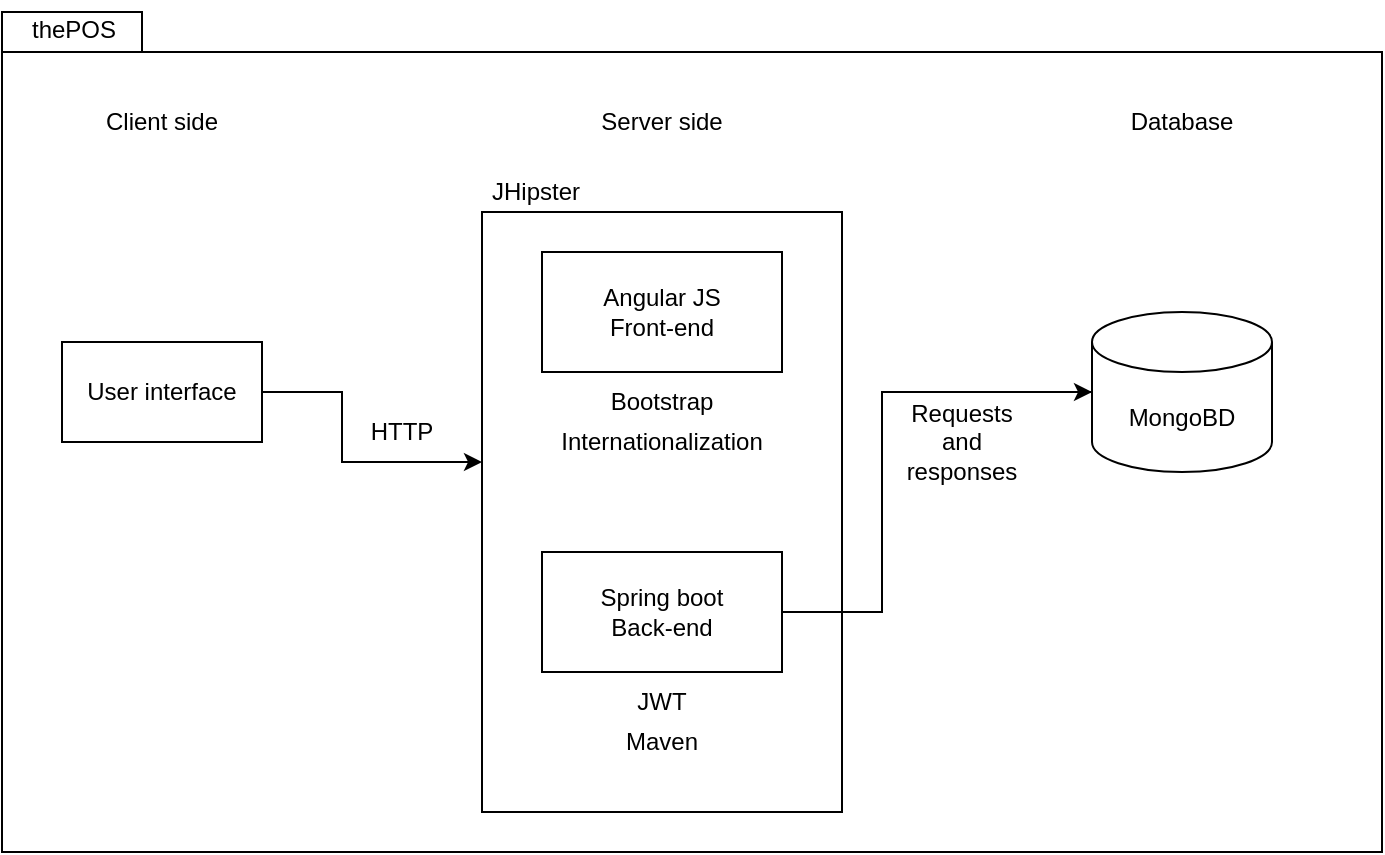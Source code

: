 <mxfile>
    <diagram name="Page-1" id="c4acf3e9-155e-7222-9cf6-157b1a14988f">
        <mxGraphModel dx="776" dy="566" grid="1" gridSize="10" guides="1" tooltips="1" connect="1" arrows="1" fold="1" page="1" pageScale="1" pageWidth="850" pageHeight="1100" background="none" math="0" shadow="0">
            <root>
                <mxCell id="0"/>
                <mxCell id="1" parent="0"/>
                <mxCell id="lgAIDfnBKUFEElDfHjq0-1" value="" style="shape=folder;fontStyle=1;spacingTop=10;tabWidth=70;tabHeight=20;tabPosition=left;html=1;" parent="1" vertex="1">
                    <mxGeometry x="40" y="30" width="690" height="420" as="geometry"/>
                </mxCell>
                <mxCell id="lgAIDfnBKUFEElDfHjq0-18" style="edgeStyle=orthogonalEdgeStyle;rounded=0;orthogonalLoop=1;jettySize=auto;html=1;exitX=0;exitY=0.5;exitDx=0;exitDy=0;exitPerimeter=0;entryX=1;entryY=0.5;entryDx=0;entryDy=0;" parent="1" source="lgAIDfnBKUFEElDfHjq0-3" target="lgAIDfnBKUFEElDfHjq0-14" edge="1">
                    <mxGeometry relative="1" as="geometry">
                        <Array as="points">
                            <mxPoint x="480" y="220"/>
                            <mxPoint x="480" y="330"/>
                        </Array>
                    </mxGeometry>
                </mxCell>
                <mxCell id="lgAIDfnBKUFEElDfHjq0-3" value="MongoBD" style="shape=cylinder3;whiteSpace=wrap;html=1;boundedLbl=1;backgroundOutline=1;size=15;" parent="1" vertex="1">
                    <mxGeometry x="585" y="180" width="90" height="80" as="geometry"/>
                </mxCell>
                <mxCell id="lgAIDfnBKUFEElDfHjq0-4" value="Database" style="text;html=1;strokeColor=none;fillColor=none;align=center;verticalAlign=middle;whiteSpace=wrap;rounded=0;" parent="1" vertex="1">
                    <mxGeometry x="600" y="70" width="60" height="30" as="geometry"/>
                </mxCell>
                <mxCell id="lgAIDfnBKUFEElDfHjq0-5" value="Client side" style="text;html=1;strokeColor=none;fillColor=none;align=center;verticalAlign=middle;whiteSpace=wrap;rounded=0;" parent="1" vertex="1">
                    <mxGeometry x="90" y="70" width="60" height="30" as="geometry"/>
                </mxCell>
                <mxCell id="lgAIDfnBKUFEElDfHjq0-6" value="Server side" style="text;html=1;strokeColor=none;fillColor=none;align=center;verticalAlign=middle;whiteSpace=wrap;rounded=0;" parent="1" vertex="1">
                    <mxGeometry x="330" y="70" width="80" height="30" as="geometry"/>
                </mxCell>
                <mxCell id="lgAIDfnBKUFEElDfHjq0-19" style="edgeStyle=orthogonalEdgeStyle;rounded=0;orthogonalLoop=1;jettySize=auto;html=1;" parent="1" source="lgAIDfnBKUFEElDfHjq0-7" target="lgAIDfnBKUFEElDfHjq0-12" edge="1">
                    <mxGeometry relative="1" as="geometry">
                        <Array as="points">
                            <mxPoint x="210" y="220"/>
                            <mxPoint x="210" y="255"/>
                        </Array>
                    </mxGeometry>
                </mxCell>
                <mxCell id="lgAIDfnBKUFEElDfHjq0-7" value="User interface" style="rounded=0;whiteSpace=wrap;html=1;" parent="1" vertex="1">
                    <mxGeometry x="70" y="195" width="100" height="50" as="geometry"/>
                </mxCell>
                <mxCell id="lgAIDfnBKUFEElDfHjq0-10" value="thePOS" style="text;html=1;strokeColor=none;fillColor=none;align=center;verticalAlign=middle;whiteSpace=wrap;rounded=0;" parent="1" vertex="1">
                    <mxGeometry x="46" y="24" width="60" height="30" as="geometry"/>
                </mxCell>
                <mxCell id="lgAIDfnBKUFEElDfHjq0-12" value="" style="rounded=0;whiteSpace=wrap;html=1;" parent="1" vertex="1">
                    <mxGeometry x="280" y="130" width="180" height="300" as="geometry"/>
                </mxCell>
                <mxCell id="lgAIDfnBKUFEElDfHjq0-13" value="&lt;div&gt;Angular JS &lt;br&gt;&lt;/div&gt;&lt;div&gt;Front-end&lt;br&gt;&lt;/div&gt;" style="rounded=0;whiteSpace=wrap;html=1;" parent="1" vertex="1">
                    <mxGeometry x="310" y="150" width="120" height="60" as="geometry"/>
                </mxCell>
                <mxCell id="lgAIDfnBKUFEElDfHjq0-16" style="edgeStyle=orthogonalEdgeStyle;rounded=0;orthogonalLoop=1;jettySize=auto;html=1;exitX=1;exitY=0.5;exitDx=0;exitDy=0;entryX=0;entryY=0.5;entryDx=0;entryDy=0;entryPerimeter=0;" parent="1" source="lgAIDfnBKUFEElDfHjq0-14" target="lgAIDfnBKUFEElDfHjq0-3" edge="1">
                    <mxGeometry relative="1" as="geometry">
                        <Array as="points">
                            <mxPoint x="480" y="330"/>
                            <mxPoint x="480" y="220"/>
                        </Array>
                    </mxGeometry>
                </mxCell>
                <mxCell id="lgAIDfnBKUFEElDfHjq0-14" value="&lt;div&gt;Spring boot&lt;/div&gt;&lt;div&gt;Back-end&lt;br&gt;&lt;/div&gt;" style="rounded=0;whiteSpace=wrap;html=1;" parent="1" vertex="1">
                    <mxGeometry x="310" y="300" width="120" height="60" as="geometry"/>
                </mxCell>
                <mxCell id="lgAIDfnBKUFEElDfHjq0-15" value="JHipster" style="text;html=1;strokeColor=none;fillColor=none;align=center;verticalAlign=middle;whiteSpace=wrap;rounded=0;" parent="1" vertex="1">
                    <mxGeometry x="277" y="105" width="60" height="30" as="geometry"/>
                </mxCell>
                <mxCell id="lgAIDfnBKUFEElDfHjq0-17" value="Requests and responses" style="text;html=1;strokeColor=none;fillColor=none;align=center;verticalAlign=middle;whiteSpace=wrap;rounded=0;" parent="1" vertex="1">
                    <mxGeometry x="490" y="230" width="60" height="30" as="geometry"/>
                </mxCell>
                <mxCell id="lgAIDfnBKUFEElDfHjq0-20" value="HTTP" style="text;html=1;strokeColor=none;fillColor=none;align=center;verticalAlign=middle;whiteSpace=wrap;rounded=0;" parent="1" vertex="1">
                    <mxGeometry x="210" y="225" width="60" height="30" as="geometry"/>
                </mxCell>
                <mxCell id="lgAIDfnBKUFEElDfHjq0-21" value="Bootstrap" style="text;html=1;strokeColor=none;fillColor=none;align=center;verticalAlign=middle;whiteSpace=wrap;rounded=0;" parent="1" vertex="1">
                    <mxGeometry x="340" y="210" width="60" height="30" as="geometry"/>
                </mxCell>
                <mxCell id="lgAIDfnBKUFEElDfHjq0-22" value="JWT" style="text;html=1;strokeColor=none;fillColor=none;align=center;verticalAlign=middle;whiteSpace=wrap;rounded=0;" parent="1" vertex="1">
                    <mxGeometry x="340" y="360" width="60" height="30" as="geometry"/>
                </mxCell>
                <mxCell id="lgAIDfnBKUFEElDfHjq0-23" value="Maven" style="text;html=1;strokeColor=none;fillColor=none;align=center;verticalAlign=middle;whiteSpace=wrap;rounded=0;" parent="1" vertex="1">
                    <mxGeometry x="340" y="380" width="60" height="30" as="geometry"/>
                </mxCell>
                <mxCell id="lgAIDfnBKUFEElDfHjq0-24" value="Internationalization" style="text;html=1;strokeColor=none;fillColor=none;align=center;verticalAlign=middle;whiteSpace=wrap;rounded=0;" parent="1" vertex="1">
                    <mxGeometry x="340" y="230" width="60" height="30" as="geometry"/>
                </mxCell>
            </root>
        </mxGraphModel>
    </diagram>
</mxfile>